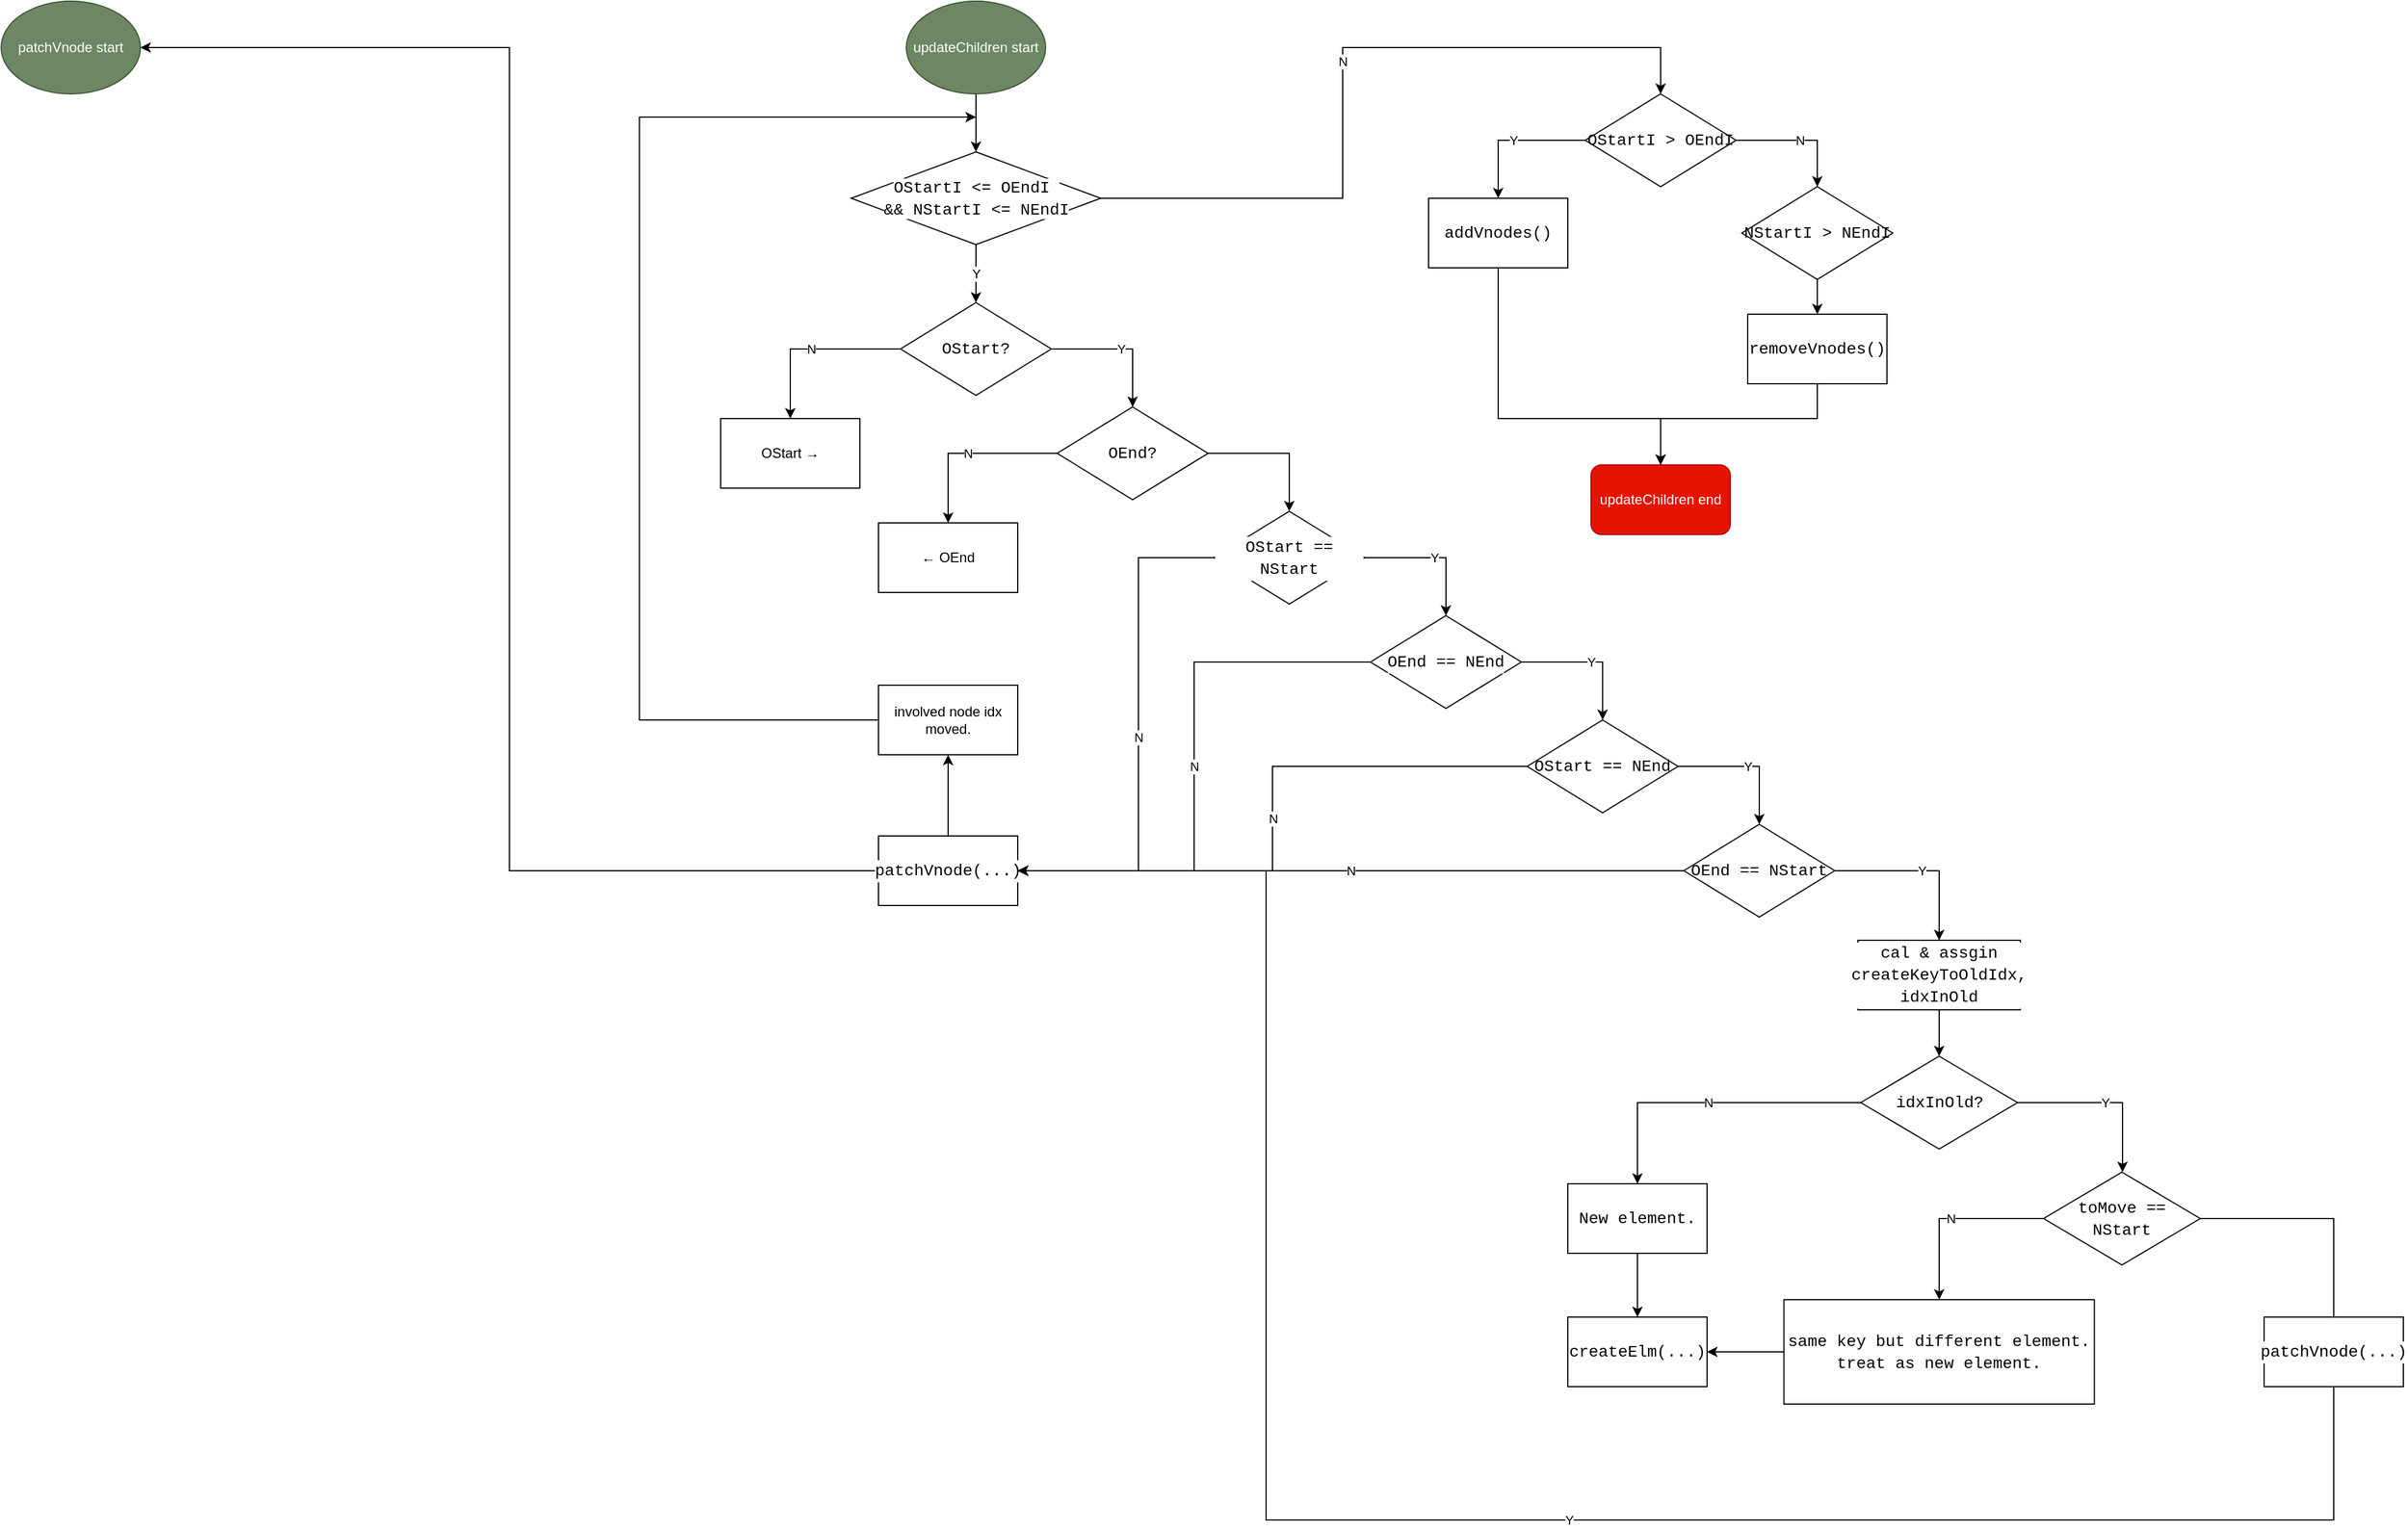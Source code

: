 <mxfile version="20.0.1" type="github">
  <diagram id="C5RBs43oDa-KdzZeNtuy" name="Page-1">
    <mxGraphModel dx="1865" dy="539" grid="1" gridSize="10" guides="1" tooltips="1" connect="1" arrows="1" fold="1" page="1" pageScale="1" pageWidth="827" pageHeight="1169" math="0" shadow="0">
      <root>
        <mxCell id="WIyWlLk6GJQsqaUBKTNV-0" />
        <mxCell id="WIyWlLk6GJQsqaUBKTNV-1" parent="WIyWlLk6GJQsqaUBKTNV-0" />
        <mxCell id="gv2cUn-TJVEhlQLOBf1I-4" style="edgeStyle=orthogonalEdgeStyle;rounded=0;orthogonalLoop=1;jettySize=auto;html=1;entryX=0.5;entryY=0;entryDx=0;entryDy=0;fontColor=#000000;" parent="WIyWlLk6GJQsqaUBKTNV-1" source="gv2cUn-TJVEhlQLOBf1I-1" target="gv2cUn-TJVEhlQLOBf1I-3" edge="1">
          <mxGeometry relative="1" as="geometry" />
        </mxCell>
        <mxCell id="gv2cUn-TJVEhlQLOBf1I-1" value="updateChildren start" style="ellipse;whiteSpace=wrap;html=1;labelBorderColor=none;fillColor=#6d8764;strokeColor=#3A5431;fontColor=#ffffff;" parent="WIyWlLk6GJQsqaUBKTNV-1" vertex="1">
          <mxGeometry x="330" y="120" width="120" height="80" as="geometry" />
        </mxCell>
        <mxCell id="gv2cUn-TJVEhlQLOBf1I-3" value="&lt;div style=&quot;font-family: Consolas, &amp;quot;Courier New&amp;quot;, monospace; font-size: 14px; line-height: 19px;&quot;&gt;&lt;span style=&quot;background-color: rgb(255, 255, 255);&quot;&gt;OStartI &amp;lt;= OEndI&amp;nbsp;&lt;/span&gt;&lt;/div&gt;&lt;div style=&quot;font-family: Consolas, &amp;quot;Courier New&amp;quot;, monospace; font-size: 14px; line-height: 19px;&quot;&gt;&lt;span style=&quot;background-color: rgb(255, 255, 255);&quot;&gt;&amp;amp;&amp;amp; NStartI &amp;lt;= NEndI&lt;/span&gt;&lt;/div&gt;" style="rhombus;whiteSpace=wrap;html=1;" parent="WIyWlLk6GJQsqaUBKTNV-1" vertex="1">
          <mxGeometry x="282.5" y="250" width="215" height="80" as="geometry" />
        </mxCell>
        <mxCell id="gv2cUn-TJVEhlQLOBf1I-5" value="&lt;div style=&quot;font-family: Consolas, &amp;quot;Courier New&amp;quot;, monospace; font-size: 14px; line-height: 19px;&quot;&gt;&lt;span style=&quot;background-color: rgb(255, 255, 255);&quot;&gt;OStart?&lt;/span&gt;&lt;/div&gt;" style="rhombus;whiteSpace=wrap;html=1;labelBackgroundColor=#FFFFFF;fontColor=#000000;" parent="WIyWlLk6GJQsqaUBKTNV-1" vertex="1">
          <mxGeometry x="325" y="380" width="130" height="80" as="geometry" />
        </mxCell>
        <mxCell id="gv2cUn-TJVEhlQLOBf1I-8" value="OStart →" style="whiteSpace=wrap;html=1;fontColor=#000000;labelBackgroundColor=#FFFFFF;" parent="WIyWlLk6GJQsqaUBKTNV-1" vertex="1">
          <mxGeometry x="170" y="480" width="120" height="60" as="geometry" />
        </mxCell>
        <mxCell id="gv2cUn-TJVEhlQLOBf1I-11" value="&lt;div style=&quot;font-family: Consolas, &amp;quot;Courier New&amp;quot;, monospace; font-size: 14px; line-height: 19px;&quot;&gt;&lt;span style=&quot;background-color: rgb(255, 255, 255);&quot;&gt;OEnd?&lt;/span&gt;&lt;/div&gt;" style="rhombus;whiteSpace=wrap;html=1;labelBackgroundColor=#FFFFFF;fontColor=#000000;" parent="WIyWlLk6GJQsqaUBKTNV-1" vertex="1">
          <mxGeometry x="460" y="470" width="130" height="80" as="geometry" />
        </mxCell>
        <mxCell id="gv2cUn-TJVEhlQLOBf1I-20" value="" style="endArrow=classic;html=1;rounded=0;fontColor=#000000;strokeColor=default;entryX=0.5;entryY=0;entryDx=0;entryDy=0;exitX=1;exitY=0.5;exitDx=0;exitDy=0;" parent="WIyWlLk6GJQsqaUBKTNV-1" source="gv2cUn-TJVEhlQLOBf1I-5" target="gv2cUn-TJVEhlQLOBf1I-11" edge="1">
          <mxGeometry relative="1" as="geometry">
            <mxPoint x="460" y="420" as="sourcePoint" />
            <mxPoint x="560" y="420" as="targetPoint" />
            <Array as="points">
              <mxPoint x="525" y="420" />
            </Array>
          </mxGeometry>
        </mxCell>
        <mxCell id="gv2cUn-TJVEhlQLOBf1I-21" value="Y" style="edgeLabel;resizable=0;html=1;align=center;verticalAlign=middle;labelBackgroundColor=#FFFFFF;fontColor=#000000;" parent="gv2cUn-TJVEhlQLOBf1I-20" connectable="0" vertex="1">
          <mxGeometry relative="1" as="geometry" />
        </mxCell>
        <mxCell id="gv2cUn-TJVEhlQLOBf1I-24" value="" style="endArrow=classic;html=1;rounded=0;fontColor=#000000;strokeColor=default;exitX=0;exitY=0.5;exitDx=0;exitDy=0;entryX=0.5;entryY=0;entryDx=0;entryDy=0;" parent="WIyWlLk6GJQsqaUBKTNV-1" source="gv2cUn-TJVEhlQLOBf1I-5" target="gv2cUn-TJVEhlQLOBf1I-8" edge="1">
          <mxGeometry relative="1" as="geometry">
            <mxPoint x="340" y="450" as="sourcePoint" />
            <mxPoint x="440" y="450" as="targetPoint" />
            <Array as="points">
              <mxPoint x="230" y="420" />
            </Array>
          </mxGeometry>
        </mxCell>
        <mxCell id="gv2cUn-TJVEhlQLOBf1I-25" value="N" style="edgeLabel;resizable=0;html=1;align=center;verticalAlign=middle;labelBackgroundColor=#FFFFFF;fontColor=#000000;" parent="gv2cUn-TJVEhlQLOBf1I-24" connectable="0" vertex="1">
          <mxGeometry relative="1" as="geometry" />
        </mxCell>
        <mxCell id="gv2cUn-TJVEhlQLOBf1I-33" value="← OEnd" style="whiteSpace=wrap;html=1;fontColor=#000000;labelBackgroundColor=#FFFFFF;" parent="WIyWlLk6GJQsqaUBKTNV-1" vertex="1">
          <mxGeometry x="306" y="570" width="120" height="60" as="geometry" />
        </mxCell>
        <mxCell id="gv2cUn-TJVEhlQLOBf1I-35" value="" style="endArrow=classic;html=1;rounded=0;fontColor=#000000;strokeColor=default;entryX=0.5;entryY=0;entryDx=0;entryDy=0;exitX=1;exitY=0.5;exitDx=0;exitDy=0;" parent="WIyWlLk6GJQsqaUBKTNV-1" source="gv2cUn-TJVEhlQLOBf1I-11" target="gv2cUn-TJVEhlQLOBf1I-39" edge="1">
          <mxGeometry relative="1" as="geometry">
            <mxPoint x="591" y="510" as="sourcePoint" />
            <mxPoint x="661" y="560" as="targetPoint" />
            <Array as="points">
              <mxPoint x="660" y="510" />
            </Array>
          </mxGeometry>
        </mxCell>
        <mxCell id="gv2cUn-TJVEhlQLOBf1I-37" value="" style="endArrow=classic;html=1;rounded=0;fontColor=#000000;strokeColor=default;exitX=0;exitY=0.5;exitDx=0;exitDy=0;entryX=0.5;entryY=0;entryDx=0;entryDy=0;" parent="WIyWlLk6GJQsqaUBKTNV-1" source="gv2cUn-TJVEhlQLOBf1I-11" target="gv2cUn-TJVEhlQLOBf1I-33" edge="1">
          <mxGeometry relative="1" as="geometry">
            <mxPoint x="461" y="510" as="sourcePoint" />
            <mxPoint x="576" y="540" as="targetPoint" />
            <Array as="points">
              <mxPoint x="366" y="510" />
            </Array>
          </mxGeometry>
        </mxCell>
        <mxCell id="gv2cUn-TJVEhlQLOBf1I-38" value="N" style="edgeLabel;resizable=0;html=1;align=center;verticalAlign=middle;labelBackgroundColor=#FFFFFF;fontColor=#000000;" parent="gv2cUn-TJVEhlQLOBf1I-37" connectable="0" vertex="1">
          <mxGeometry relative="1" as="geometry" />
        </mxCell>
        <mxCell id="gv2cUn-TJVEhlQLOBf1I-39" value="&lt;div style=&quot;font-family: Consolas, &amp;quot;Courier New&amp;quot;, monospace; font-size: 14px; line-height: 19px;&quot;&gt;&lt;div style=&quot;line-height: 19px;&quot;&gt;&lt;span style=&quot;background-color: rgb(255, 255, 255);&quot;&gt;OStart == NStart&lt;/span&gt;&lt;/div&gt;&lt;/div&gt;" style="rhombus;whiteSpace=wrap;html=1;labelBackgroundColor=#FFFFFF;fontColor=#000000;" parent="WIyWlLk6GJQsqaUBKTNV-1" vertex="1">
          <mxGeometry x="595" y="560" width="130" height="80" as="geometry" />
        </mxCell>
        <mxCell id="gv2cUn-TJVEhlQLOBf1I-100" style="edgeStyle=orthogonalEdgeStyle;rounded=0;orthogonalLoop=1;jettySize=auto;html=1;fontColor=default;strokeColor=default;entryX=0.5;entryY=1;entryDx=0;entryDy=0;" parent="WIyWlLk6GJQsqaUBKTNV-1" source="gv2cUn-TJVEhlQLOBf1I-40" target="gv2cUn-TJVEhlQLOBf1I-101" edge="1">
          <mxGeometry relative="1" as="geometry">
            <mxPoint x="500" y="950" as="targetPoint" />
          </mxGeometry>
        </mxCell>
        <mxCell id="gv2cUn-TJVEhlQLOBf1I-131" style="edgeStyle=orthogonalEdgeStyle;rounded=0;orthogonalLoop=1;jettySize=auto;html=1;fontColor=default;strokeColor=default;entryX=1;entryY=0.5;entryDx=0;entryDy=0;" parent="WIyWlLk6GJQsqaUBKTNV-1" source="gv2cUn-TJVEhlQLOBf1I-40" target="gv2cUn-TJVEhlQLOBf1I-128" edge="1">
          <mxGeometry relative="1" as="geometry">
            <mxPoint x="-170" y="480" as="targetPoint" />
          </mxGeometry>
        </mxCell>
        <mxCell id="gv2cUn-TJVEhlQLOBf1I-40" value="&lt;div style=&quot;font-family: Consolas, &amp;quot;Courier New&amp;quot;, monospace; font-size: 14px; line-height: 19px;&quot;&gt;&lt;span style=&quot;background-color: rgb(255, 255, 255);&quot;&gt;patchVnode(...)&lt;/span&gt;&lt;/div&gt;" style="whiteSpace=wrap;html=1;fontColor=#000000;labelBackgroundColor=#FFFFFF;" parent="WIyWlLk6GJQsqaUBKTNV-1" vertex="1">
          <mxGeometry x="306" y="840" width="120" height="60" as="geometry" />
        </mxCell>
        <mxCell id="gv2cUn-TJVEhlQLOBf1I-41" value="&lt;div style=&quot;font-family: Consolas, &amp;quot;Courier New&amp;quot;, monospace; font-size: 14px; line-height: 19px;&quot;&gt;&lt;div style=&quot;color: rgb(212, 212, 212); line-height: 19px;&quot;&gt;&lt;span style=&quot;color: rgb(0, 0, 0); background-color: rgb(255, 255, 255);&quot;&gt;OEnd == NEnd&lt;/span&gt;&lt;br&gt;&lt;/div&gt;&lt;/div&gt;" style="rhombus;whiteSpace=wrap;html=1;labelBackgroundColor=#FFFFFF;fontColor=#000000;" parent="WIyWlLk6GJQsqaUBKTNV-1" vertex="1">
          <mxGeometry x="730" y="650" width="130" height="80" as="geometry" />
        </mxCell>
        <mxCell id="gv2cUn-TJVEhlQLOBf1I-42" value="" style="endArrow=classic;html=1;rounded=0;fontColor=#000000;strokeColor=default;entryX=0.5;entryY=0;entryDx=0;entryDy=0;exitX=1;exitY=0.5;exitDx=0;exitDy=0;" parent="WIyWlLk6GJQsqaUBKTNV-1" source="gv2cUn-TJVEhlQLOBf1I-39" target="gv2cUn-TJVEhlQLOBf1I-41" edge="1">
          <mxGeometry relative="1" as="geometry">
            <mxPoint x="730" y="600" as="sourcePoint" />
            <mxPoint x="830" y="600" as="targetPoint" />
            <Array as="points">
              <mxPoint x="795" y="600" />
            </Array>
          </mxGeometry>
        </mxCell>
        <mxCell id="gv2cUn-TJVEhlQLOBf1I-43" value="Y" style="edgeLabel;resizable=0;html=1;align=center;verticalAlign=middle;labelBackgroundColor=#FFFFFF;fontColor=#000000;" parent="gv2cUn-TJVEhlQLOBf1I-42" connectable="0" vertex="1">
          <mxGeometry relative="1" as="geometry" />
        </mxCell>
        <mxCell id="gv2cUn-TJVEhlQLOBf1I-44" value="" style="endArrow=classic;html=1;rounded=0;fontColor=#000000;strokeColor=default;exitX=0;exitY=0.5;exitDx=0;exitDy=0;entryX=1;entryY=0.5;entryDx=0;entryDy=0;edgeStyle=orthogonalEdgeStyle;" parent="WIyWlLk6GJQsqaUBKTNV-1" source="gv2cUn-TJVEhlQLOBf1I-39" target="gv2cUn-TJVEhlQLOBf1I-40" edge="1">
          <mxGeometry relative="1" as="geometry">
            <mxPoint x="610" y="630" as="sourcePoint" />
            <mxPoint x="710" y="630" as="targetPoint" />
            <Array as="points">
              <mxPoint x="530" y="600" />
              <mxPoint x="530" y="870" />
            </Array>
          </mxGeometry>
        </mxCell>
        <mxCell id="gv2cUn-TJVEhlQLOBf1I-45" value="N" style="edgeLabel;resizable=0;html=1;align=center;verticalAlign=middle;labelBackgroundColor=#FFFFFF;fontColor=#000000;" parent="gv2cUn-TJVEhlQLOBf1I-44" connectable="0" vertex="1">
          <mxGeometry relative="1" as="geometry" />
        </mxCell>
        <mxCell id="gv2cUn-TJVEhlQLOBf1I-48" value="" style="endArrow=classic;html=1;rounded=0;fontColor=#000000;strokeColor=default;entryX=0.5;entryY=0;entryDx=0;entryDy=0;exitX=1;exitY=0.5;exitDx=0;exitDy=0;" parent="WIyWlLk6GJQsqaUBKTNV-1" source="gv2cUn-TJVEhlQLOBf1I-41" target="gv2cUn-TJVEhlQLOBf1I-53" edge="1">
          <mxGeometry relative="1" as="geometry">
            <mxPoint x="861" y="690" as="sourcePoint" />
            <mxPoint x="931" y="740" as="targetPoint" />
            <Array as="points">
              <mxPoint x="920" y="690" />
              <mxPoint x="930" y="690" />
            </Array>
          </mxGeometry>
        </mxCell>
        <mxCell id="gv2cUn-TJVEhlQLOBf1I-49" value="Y" style="edgeLabel;resizable=0;html=1;align=center;verticalAlign=middle;labelBackgroundColor=#FFFFFF;fontColor=#000000;" parent="gv2cUn-TJVEhlQLOBf1I-48" connectable="0" vertex="1">
          <mxGeometry relative="1" as="geometry" />
        </mxCell>
        <mxCell id="gv2cUn-TJVEhlQLOBf1I-50" value="" style="endArrow=classic;html=1;rounded=0;fontColor=#000000;strokeColor=default;exitX=0;exitY=0.5;exitDx=0;exitDy=0;entryX=1;entryY=0.5;entryDx=0;entryDy=0;edgeStyle=orthogonalEdgeStyle;" parent="WIyWlLk6GJQsqaUBKTNV-1" source="gv2cUn-TJVEhlQLOBf1I-41" target="gv2cUn-TJVEhlQLOBf1I-40" edge="1">
          <mxGeometry relative="1" as="geometry">
            <mxPoint x="731" y="690" as="sourcePoint" />
            <mxPoint x="636" y="750" as="targetPoint" />
          </mxGeometry>
        </mxCell>
        <mxCell id="gv2cUn-TJVEhlQLOBf1I-51" value="N" style="edgeLabel;resizable=0;html=1;align=center;verticalAlign=middle;labelBackgroundColor=#FFFFFF;fontColor=#000000;" parent="gv2cUn-TJVEhlQLOBf1I-50" connectable="0" vertex="1">
          <mxGeometry relative="1" as="geometry" />
        </mxCell>
        <mxCell id="gv2cUn-TJVEhlQLOBf1I-53" value="&lt;div style=&quot;font-family: Consolas, &amp;quot;Courier New&amp;quot;, monospace; font-size: 14px; line-height: 19px;&quot;&gt;&lt;div style=&quot;line-height: 19px;&quot;&gt;&lt;font&gt;O&lt;/font&gt;&lt;span style=&quot;&quot;&gt;Start&lt;/span&gt;&lt;font&gt;&amp;nbsp;==&amp;nbsp;&lt;/font&gt;&lt;span style=&quot;&quot;&gt;NEnd&lt;/span&gt;&lt;/div&gt;&lt;/div&gt;" style="rhombus;whiteSpace=wrap;html=1;labelBackgroundColor=none;fontColor=default;" parent="WIyWlLk6GJQsqaUBKTNV-1" vertex="1">
          <mxGeometry x="865" y="740" width="130" height="80" as="geometry" />
        </mxCell>
        <mxCell id="gv2cUn-TJVEhlQLOBf1I-55" value="&lt;div style=&quot;font-family: Consolas, &amp;quot;Courier New&amp;quot;, monospace; font-size: 14px; line-height: 19px;&quot;&gt;&lt;div style=&quot;line-height: 19px;&quot;&gt;&lt;font&gt;O&lt;/font&gt;&lt;span style=&quot;&quot;&gt;End ==&lt;/span&gt;&lt;font&gt;&amp;nbsp;&lt;/font&gt;&lt;span style=&quot;&quot;&gt;NStart&lt;/span&gt;&lt;/div&gt;&lt;/div&gt;" style="rhombus;whiteSpace=wrap;html=1;labelBackgroundColor=none;fontColor=default;" parent="WIyWlLk6GJQsqaUBKTNV-1" vertex="1">
          <mxGeometry x="1000" y="830" width="130" height="80" as="geometry" />
        </mxCell>
        <mxCell id="gv2cUn-TJVEhlQLOBf1I-56" value="" style="endArrow=classic;html=1;rounded=0;fontColor=#000000;strokeColor=default;entryX=0.5;entryY=0;entryDx=0;entryDy=0;exitX=1;exitY=0.5;exitDx=0;exitDy=0;" parent="WIyWlLk6GJQsqaUBKTNV-1" source="gv2cUn-TJVEhlQLOBf1I-53" target="gv2cUn-TJVEhlQLOBf1I-55" edge="1">
          <mxGeometry relative="1" as="geometry">
            <mxPoint x="1000" y="780" as="sourcePoint" />
            <mxPoint x="1100" y="780" as="targetPoint" />
            <Array as="points">
              <mxPoint x="1065" y="780" />
            </Array>
          </mxGeometry>
        </mxCell>
        <mxCell id="gv2cUn-TJVEhlQLOBf1I-57" value="Y" style="edgeLabel;resizable=0;html=1;align=center;verticalAlign=middle;labelBackgroundColor=#FFFFFF;fontColor=#000000;" parent="gv2cUn-TJVEhlQLOBf1I-56" connectable="0" vertex="1">
          <mxGeometry relative="1" as="geometry" />
        </mxCell>
        <mxCell id="gv2cUn-TJVEhlQLOBf1I-58" value="" style="endArrow=classic;html=1;rounded=0;fontColor=#000000;strokeColor=default;exitX=0;exitY=0.5;exitDx=0;exitDy=0;entryX=1;entryY=0.5;entryDx=0;entryDy=0;edgeStyle=orthogonalEdgeStyle;" parent="WIyWlLk6GJQsqaUBKTNV-1" source="gv2cUn-TJVEhlQLOBf1I-53" target="gv2cUn-TJVEhlQLOBf1I-40" edge="1">
          <mxGeometry relative="1" as="geometry">
            <mxPoint x="880" y="810" as="sourcePoint" />
            <mxPoint x="770" y="840" as="targetPoint" />
          </mxGeometry>
        </mxCell>
        <mxCell id="gv2cUn-TJVEhlQLOBf1I-59" value="N" style="edgeLabel;resizable=0;html=1;align=center;verticalAlign=middle;labelBackgroundColor=#FFFFFF;fontColor=#000000;" parent="gv2cUn-TJVEhlQLOBf1I-58" connectable="0" vertex="1">
          <mxGeometry relative="1" as="geometry" />
        </mxCell>
        <mxCell id="gv2cUn-TJVEhlQLOBf1I-62" value="" style="endArrow=classic;html=1;rounded=0;fontColor=#000000;strokeColor=default;entryX=0.5;entryY=0;entryDx=0;entryDy=0;exitX=1;exitY=0.5;exitDx=0;exitDy=0;edgeStyle=orthogonalEdgeStyle;" parent="WIyWlLk6GJQsqaUBKTNV-1" source="gv2cUn-TJVEhlQLOBf1I-55" target="gv2cUn-TJVEhlQLOBf1I-66" edge="1">
          <mxGeometry relative="1" as="geometry">
            <mxPoint x="1131" y="870" as="sourcePoint" />
            <mxPoint x="1201" y="920" as="targetPoint" />
          </mxGeometry>
        </mxCell>
        <mxCell id="gv2cUn-TJVEhlQLOBf1I-63" value="Y" style="edgeLabel;resizable=0;html=1;align=center;verticalAlign=middle;labelBackgroundColor=#FFFFFF;fontColor=#000000;" parent="gv2cUn-TJVEhlQLOBf1I-62" connectable="0" vertex="1">
          <mxGeometry relative="1" as="geometry" />
        </mxCell>
        <mxCell id="gv2cUn-TJVEhlQLOBf1I-64" value="" style="endArrow=classic;html=1;rounded=0;fontColor=#000000;strokeColor=default;exitX=0;exitY=0.5;exitDx=0;exitDy=0;entryX=1;entryY=0.5;entryDx=0;entryDy=0;edgeStyle=orthogonalEdgeStyle;" parent="WIyWlLk6GJQsqaUBKTNV-1" source="gv2cUn-TJVEhlQLOBf1I-55" target="gv2cUn-TJVEhlQLOBf1I-40" edge="1">
          <mxGeometry relative="1" as="geometry">
            <mxPoint x="1001" y="870" as="sourcePoint" />
            <mxPoint x="906" y="930" as="targetPoint" />
          </mxGeometry>
        </mxCell>
        <mxCell id="gv2cUn-TJVEhlQLOBf1I-65" value="N" style="edgeLabel;resizable=0;html=1;align=center;verticalAlign=middle;labelBackgroundColor=#FFFFFF;fontColor=#000000;" parent="gv2cUn-TJVEhlQLOBf1I-64" connectable="0" vertex="1">
          <mxGeometry relative="1" as="geometry" />
        </mxCell>
        <mxCell id="gv2cUn-TJVEhlQLOBf1I-70" style="edgeStyle=orthogonalEdgeStyle;rounded=0;orthogonalLoop=1;jettySize=auto;html=1;entryX=0.5;entryY=0;entryDx=0;entryDy=0;fontColor=default;strokeColor=default;" parent="WIyWlLk6GJQsqaUBKTNV-1" source="gv2cUn-TJVEhlQLOBf1I-66" target="gv2cUn-TJVEhlQLOBf1I-69" edge="1">
          <mxGeometry relative="1" as="geometry" />
        </mxCell>
        <mxCell id="gv2cUn-TJVEhlQLOBf1I-66" value="&lt;div style=&quot;font-family: Consolas, &amp;quot;Courier New&amp;quot;, monospace; font-size: 14px; line-height: 19px;&quot;&gt;cal &amp;amp; assgin&lt;/div&gt;&lt;div style=&quot;font-family: Consolas, &amp;quot;Courier New&amp;quot;, monospace; font-size: 14px; line-height: 19px;&quot;&gt;&lt;span style=&quot;&quot;&gt;createKeyToOldIdx,&lt;/span&gt;&lt;/div&gt;&lt;div style=&quot;font-family: Consolas, &amp;quot;Courier New&amp;quot;, monospace; font-size: 14px; line-height: 19px;&quot;&gt;idxInOld&lt;/div&gt;" style="rounded=0;whiteSpace=wrap;html=1;labelBackgroundColor=default;fontColor=default;" parent="WIyWlLk6GJQsqaUBKTNV-1" vertex="1">
          <mxGeometry x="1150" y="930" width="140" height="60" as="geometry" />
        </mxCell>
        <mxCell id="gv2cUn-TJVEhlQLOBf1I-69" value="&lt;div style=&quot;font-family: Consolas, &amp;quot;Courier New&amp;quot;, monospace; font-size: 14px; line-height: 19px;&quot;&gt;&lt;div style=&quot;line-height: 19px;&quot;&gt;&lt;div style=&quot;line-height: 19px;&quot;&gt;&lt;span style=&quot;&quot;&gt;idxInOld&lt;/span&gt;&lt;span style=&quot;&quot;&gt;?&lt;/span&gt;&lt;/div&gt;&lt;/div&gt;&lt;/div&gt;" style="rhombus;whiteSpace=wrap;html=1;labelBackgroundColor=none;fontColor=default;" parent="WIyWlLk6GJQsqaUBKTNV-1" vertex="1">
          <mxGeometry x="1152.5" y="1030" width="135" height="80" as="geometry" />
        </mxCell>
        <mxCell id="gv2cUn-TJVEhlQLOBf1I-81" value="" style="endArrow=classic;html=1;rounded=0;fontColor=#000000;strokeColor=default;entryX=0.5;entryY=0;entryDx=0;entryDy=0;exitX=1;exitY=0.5;exitDx=0;exitDy=0;edgeStyle=orthogonalEdgeStyle;" parent="WIyWlLk6GJQsqaUBKTNV-1" source="gv2cUn-TJVEhlQLOBf1I-69" target="gv2cUn-TJVEhlQLOBf1I-87" edge="1">
          <mxGeometry relative="1" as="geometry">
            <mxPoint x="1290" y="1070" as="sourcePoint" />
            <mxPoint x="1380" y="1130" as="targetPoint" />
            <Array as="points">
              <mxPoint x="1378" y="1070" />
              <mxPoint x="1378" y="1130" />
            </Array>
          </mxGeometry>
        </mxCell>
        <mxCell id="gv2cUn-TJVEhlQLOBf1I-82" value="Y" style="edgeLabel;resizable=0;html=1;align=center;verticalAlign=middle;labelBackgroundColor=#FFFFFF;fontColor=#000000;" parent="gv2cUn-TJVEhlQLOBf1I-81" connectable="0" vertex="1">
          <mxGeometry relative="1" as="geometry" />
        </mxCell>
        <mxCell id="gv2cUn-TJVEhlQLOBf1I-83" value="" style="endArrow=classic;html=1;rounded=0;fontColor=#000000;strokeColor=default;edgeStyle=orthogonalEdgeStyle;exitX=0;exitY=0.5;exitDx=0;exitDy=0;entryX=0.5;entryY=0;entryDx=0;entryDy=0;" parent="WIyWlLk6GJQsqaUBKTNV-1" source="gv2cUn-TJVEhlQLOBf1I-69" target="gv2cUn-TJVEhlQLOBf1I-85" edge="1">
          <mxGeometry relative="1" as="geometry">
            <mxPoint x="1150" y="1070" as="sourcePoint" />
            <mxPoint x="1060" y="1130" as="targetPoint" />
          </mxGeometry>
        </mxCell>
        <mxCell id="gv2cUn-TJVEhlQLOBf1I-84" value="N" style="edgeLabel;resizable=0;html=1;align=center;verticalAlign=middle;labelBackgroundColor=#FFFFFF;fontColor=#000000;" parent="gv2cUn-TJVEhlQLOBf1I-83" connectable="0" vertex="1">
          <mxGeometry relative="1" as="geometry" />
        </mxCell>
        <mxCell id="gv2cUn-TJVEhlQLOBf1I-97" style="edgeStyle=orthogonalEdgeStyle;rounded=0;orthogonalLoop=1;jettySize=auto;html=1;entryX=0.5;entryY=0;entryDx=0;entryDy=0;fontColor=default;strokeColor=default;" parent="WIyWlLk6GJQsqaUBKTNV-1" source="gv2cUn-TJVEhlQLOBf1I-85" target="gv2cUn-TJVEhlQLOBf1I-96" edge="1">
          <mxGeometry relative="1" as="geometry" />
        </mxCell>
        <mxCell id="gv2cUn-TJVEhlQLOBf1I-85" value="&lt;div style=&quot;font-family: Consolas, &amp;quot;Courier New&amp;quot;, monospace; font-size: 14px; line-height: 19px;&quot;&gt;&lt;span style=&quot;&quot;&gt;New element.&lt;/span&gt;&lt;/div&gt;" style="rounded=0;whiteSpace=wrap;html=1;labelBackgroundColor=none;fontColor=default;" parent="WIyWlLk6GJQsqaUBKTNV-1" vertex="1">
          <mxGeometry x="900" y="1140" width="120" height="60" as="geometry" />
        </mxCell>
        <mxCell id="gv2cUn-TJVEhlQLOBf1I-87" value="&lt;div style=&quot;font-family: Consolas, &amp;quot;Courier New&amp;quot;, monospace; font-size: 14px; line-height: 19px;&quot;&gt;&lt;div style=&quot;line-height: 19px;&quot;&gt;&lt;div style=&quot;line-height: 19px;&quot;&gt;toMove == NStart&lt;/div&gt;&lt;/div&gt;&lt;/div&gt;" style="rhombus;whiteSpace=wrap;html=1;labelBackgroundColor=none;fontColor=default;" parent="WIyWlLk6GJQsqaUBKTNV-1" vertex="1">
          <mxGeometry x="1310" y="1130" width="135" height="80" as="geometry" />
        </mxCell>
        <mxCell id="gv2cUn-TJVEhlQLOBf1I-91" value="" style="endArrow=classic;html=1;rounded=0;fontColor=#000000;strokeColor=default;exitX=1;exitY=0.5;exitDx=0;exitDy=0;edgeStyle=orthogonalEdgeStyle;entryX=1;entryY=0.5;entryDx=0;entryDy=0;" parent="WIyWlLk6GJQsqaUBKTNV-1" source="gv2cUn-TJVEhlQLOBf1I-87" target="gv2cUn-TJVEhlQLOBf1I-40" edge="1">
          <mxGeometry relative="1" as="geometry">
            <mxPoint x="1470" y="1169.05" as="sourcePoint" />
            <mxPoint x="410" y="1020" as="targetPoint" />
            <Array as="points">
              <mxPoint x="1560" y="1170" />
              <mxPoint x="1560" y="1430" />
              <mxPoint x="640" y="1430" />
              <mxPoint x="640" y="870" />
            </Array>
          </mxGeometry>
        </mxCell>
        <mxCell id="gv2cUn-TJVEhlQLOBf1I-92" value="Y" style="edgeLabel;resizable=0;html=1;align=center;verticalAlign=middle;labelBackgroundColor=#FFFFFF;fontColor=#000000;" parent="gv2cUn-TJVEhlQLOBf1I-91" connectable="0" vertex="1">
          <mxGeometry relative="1" as="geometry" />
        </mxCell>
        <mxCell id="gv2cUn-TJVEhlQLOBf1I-93" value="" style="endArrow=classic;html=1;rounded=0;fontColor=#000000;strokeColor=default;edgeStyle=orthogonalEdgeStyle;exitX=0;exitY=0.5;exitDx=0;exitDy=0;entryX=0.5;entryY=0;entryDx=0;entryDy=0;" parent="WIyWlLk6GJQsqaUBKTNV-1" source="gv2cUn-TJVEhlQLOBf1I-87" target="gv2cUn-TJVEhlQLOBf1I-95" edge="1">
          <mxGeometry relative="1" as="geometry">
            <mxPoint x="1302.5" y="1169.05" as="sourcePoint" />
            <mxPoint x="1210" y="1239.05" as="targetPoint" />
          </mxGeometry>
        </mxCell>
        <mxCell id="gv2cUn-TJVEhlQLOBf1I-94" value="N" style="edgeLabel;resizable=0;html=1;align=center;verticalAlign=middle;labelBackgroundColor=#FFFFFF;fontColor=#000000;" parent="gv2cUn-TJVEhlQLOBf1I-93" connectable="0" vertex="1">
          <mxGeometry relative="1" as="geometry" />
        </mxCell>
        <mxCell id="gv2cUn-TJVEhlQLOBf1I-98" style="edgeStyle=orthogonalEdgeStyle;rounded=0;orthogonalLoop=1;jettySize=auto;html=1;entryX=1;entryY=0.5;entryDx=0;entryDy=0;fontColor=default;strokeColor=default;" parent="WIyWlLk6GJQsqaUBKTNV-1" source="gv2cUn-TJVEhlQLOBf1I-95" target="gv2cUn-TJVEhlQLOBf1I-96" edge="1">
          <mxGeometry relative="1" as="geometry" />
        </mxCell>
        <mxCell id="gv2cUn-TJVEhlQLOBf1I-95" value="&lt;div style=&quot;font-family: Consolas, &amp;quot;Courier New&amp;quot;, monospace; font-size: 14px; line-height: 19px;&quot;&gt;&lt;span style=&quot;&quot;&gt;same key but different element. treat as new element.&lt;/span&gt;&lt;/div&gt;" style="rounded=0;whiteSpace=wrap;html=1;labelBackgroundColor=default;fontColor=default;" parent="WIyWlLk6GJQsqaUBKTNV-1" vertex="1">
          <mxGeometry x="1086.25" y="1240" width="267.5" height="90" as="geometry" />
        </mxCell>
        <mxCell id="gv2cUn-TJVEhlQLOBf1I-96" value="&lt;span style=&quot;font-family: Consolas, &amp;quot;Courier New&amp;quot;, monospace; font-size: 14px;&quot;&gt;createElm(...)&lt;/span&gt;" style="rounded=0;whiteSpace=wrap;html=1;labelBackgroundColor=default;fontColor=default;" parent="WIyWlLk6GJQsqaUBKTNV-1" vertex="1">
          <mxGeometry x="900" y="1255" width="120" height="60" as="geometry" />
        </mxCell>
        <mxCell id="gv2cUn-TJVEhlQLOBf1I-108" style="edgeStyle=orthogonalEdgeStyle;rounded=0;orthogonalLoop=1;jettySize=auto;html=1;fontColor=default;strokeColor=default;exitX=0;exitY=0.5;exitDx=0;exitDy=0;" parent="WIyWlLk6GJQsqaUBKTNV-1" source="gv2cUn-TJVEhlQLOBf1I-101" edge="1">
          <mxGeometry relative="1" as="geometry">
            <mxPoint x="390" y="220" as="targetPoint" />
            <Array as="points">
              <mxPoint x="100" y="740" />
              <mxPoint x="100" y="220" />
            </Array>
          </mxGeometry>
        </mxCell>
        <mxCell id="gv2cUn-TJVEhlQLOBf1I-101" value="involved node idx moved." style="rounded=0;whiteSpace=wrap;html=1;labelBackgroundColor=default;fontColor=default;" parent="WIyWlLk6GJQsqaUBKTNV-1" vertex="1">
          <mxGeometry x="306" y="710" width="120" height="60" as="geometry" />
        </mxCell>
        <mxCell id="gv2cUn-TJVEhlQLOBf1I-104" value="&lt;div style=&quot;font-family: Consolas, &amp;quot;Courier New&amp;quot;, monospace; font-size: 14px; line-height: 19px;&quot;&gt;&lt;span style=&quot;background-color: rgb(255, 255, 255);&quot;&gt;patchVnode(...)&lt;/span&gt;&lt;/div&gt;" style="whiteSpace=wrap;html=1;fontColor=#000000;labelBackgroundColor=#FFFFFF;" parent="WIyWlLk6GJQsqaUBKTNV-1" vertex="1">
          <mxGeometry x="1500" y="1255" width="120" height="60" as="geometry" />
        </mxCell>
        <mxCell id="gv2cUn-TJVEhlQLOBf1I-110" value="" style="endArrow=classic;html=1;rounded=0;fontColor=#000000;strokeColor=default;entryX=0.5;entryY=0;entryDx=0;entryDy=0;exitX=0.5;exitY=1;exitDx=0;exitDy=0;edgeStyle=orthogonalEdgeStyle;" parent="WIyWlLk6GJQsqaUBKTNV-1" source="gv2cUn-TJVEhlQLOBf1I-3" target="gv2cUn-TJVEhlQLOBf1I-5" edge="1">
          <mxGeometry relative="1" as="geometry">
            <mxPoint x="440" y="340.0" as="sourcePoint" />
            <mxPoint x="510" y="390.0" as="targetPoint" />
          </mxGeometry>
        </mxCell>
        <mxCell id="gv2cUn-TJVEhlQLOBf1I-111" value="Y" style="edgeLabel;resizable=0;html=1;align=center;verticalAlign=middle;labelBackgroundColor=#FFFFFF;fontColor=#000000;" parent="gv2cUn-TJVEhlQLOBf1I-110" connectable="0" vertex="1">
          <mxGeometry relative="1" as="geometry" />
        </mxCell>
        <mxCell id="gv2cUn-TJVEhlQLOBf1I-112" value="" style="endArrow=classic;html=1;rounded=0;fontColor=#000000;strokeColor=default;exitX=1;exitY=0.5;exitDx=0;exitDy=0;edgeStyle=orthogonalEdgeStyle;entryX=0.5;entryY=0;entryDx=0;entryDy=0;" parent="WIyWlLk6GJQsqaUBKTNV-1" source="gv2cUn-TJVEhlQLOBf1I-3" target="gv2cUn-TJVEhlQLOBf1I-115" edge="1">
          <mxGeometry relative="1" as="geometry">
            <mxPoint x="500" y="290" as="sourcePoint" />
            <mxPoint x="590" y="290" as="targetPoint" />
            <Array as="points">
              <mxPoint x="706" y="290" />
              <mxPoint x="706" y="160" />
              <mxPoint x="980" y="160" />
            </Array>
          </mxGeometry>
        </mxCell>
        <mxCell id="gv2cUn-TJVEhlQLOBf1I-113" value="N" style="edgeLabel;resizable=0;html=1;align=center;verticalAlign=middle;labelBackgroundColor=#FFFFFF;fontColor=#000000;" parent="gv2cUn-TJVEhlQLOBf1I-112" connectable="0" vertex="1">
          <mxGeometry relative="1" as="geometry" />
        </mxCell>
        <mxCell id="gv2cUn-TJVEhlQLOBf1I-115" value="&lt;div style=&quot;font-family: Consolas, &amp;quot;Courier New&amp;quot;, monospace; font-size: 14px; line-height: 19px;&quot;&gt;&lt;div style=&quot;line-height: 19px;&quot;&gt;&lt;span style=&quot;&quot;&gt;OStartI&lt;/span&gt;&amp;nbsp;&amp;gt; O&lt;span style=&quot;&quot;&gt;EndI&lt;/span&gt;&lt;/div&gt;&lt;/div&gt;" style="rhombus;whiteSpace=wrap;html=1;labelBackgroundColor=none;fontColor=default;" parent="WIyWlLk6GJQsqaUBKTNV-1" vertex="1">
          <mxGeometry x="915" y="200" width="130" height="80" as="geometry" />
        </mxCell>
        <mxCell id="gv2cUn-TJVEhlQLOBf1I-124" style="edgeStyle=orthogonalEdgeStyle;rounded=0;orthogonalLoop=1;jettySize=auto;html=1;entryX=0.5;entryY=0;entryDx=0;entryDy=0;fontColor=default;strokeColor=default;" parent="WIyWlLk6GJQsqaUBKTNV-1" source="gv2cUn-TJVEhlQLOBf1I-116" target="gv2cUn-TJVEhlQLOBf1I-123" edge="1">
          <mxGeometry relative="1" as="geometry" />
        </mxCell>
        <mxCell id="gv2cUn-TJVEhlQLOBf1I-116" value="&lt;div style=&quot;font-family: Consolas, &amp;quot;Courier New&amp;quot;, monospace; font-size: 14px; line-height: 19px;&quot;&gt;&lt;div style=&quot;line-height: 19px;&quot;&gt;&lt;span style=&quot;&quot;&gt;NStartI&lt;/span&gt;&amp;nbsp;&amp;gt; N&lt;span style=&quot;&quot;&gt;EndI&lt;/span&gt;&lt;/div&gt;&lt;/div&gt;" style="rhombus;whiteSpace=wrap;html=1;labelBackgroundColor=none;fontColor=default;" parent="WIyWlLk6GJQsqaUBKTNV-1" vertex="1">
          <mxGeometry x="1050" y="280" width="130" height="80" as="geometry" />
        </mxCell>
        <mxCell id="gv2cUn-TJVEhlQLOBf1I-127" style="edgeStyle=orthogonalEdgeStyle;rounded=0;orthogonalLoop=1;jettySize=auto;html=1;fontColor=default;strokeColor=default;entryX=0.5;entryY=0;entryDx=0;entryDy=0;" parent="WIyWlLk6GJQsqaUBKTNV-1" source="gv2cUn-TJVEhlQLOBf1I-117" target="gv2cUn-TJVEhlQLOBf1I-125" edge="1">
          <mxGeometry relative="1" as="geometry">
            <mxPoint x="980" y="480" as="targetPoint" />
            <Array as="points">
              <mxPoint x="840" y="480" />
              <mxPoint x="980" y="480" />
            </Array>
          </mxGeometry>
        </mxCell>
        <mxCell id="gv2cUn-TJVEhlQLOBf1I-117" value="&lt;div style=&quot;font-family: Consolas, &amp;quot;Courier New&amp;quot;, monospace; font-size: 14px; line-height: 19px;&quot;&gt;&lt;span style=&quot;&quot;&gt;addVnodes()&lt;/span&gt;&lt;/div&gt;" style="whiteSpace=wrap;html=1;fontColor=default;labelBackgroundColor=none;" parent="WIyWlLk6GJQsqaUBKTNV-1" vertex="1">
          <mxGeometry x="780" y="290" width="120" height="60" as="geometry" />
        </mxCell>
        <mxCell id="gv2cUn-TJVEhlQLOBf1I-119" value="" style="endArrow=classic;html=1;rounded=0;fontColor=#000000;strokeColor=default;exitX=0;exitY=0.5;exitDx=0;exitDy=0;entryX=0.5;entryY=0;entryDx=0;entryDy=0;edgeStyle=orthogonalEdgeStyle;" parent="WIyWlLk6GJQsqaUBKTNV-1" source="gv2cUn-TJVEhlQLOBf1I-115" target="gv2cUn-TJVEhlQLOBf1I-117" edge="1">
          <mxGeometry relative="1" as="geometry">
            <mxPoint x="905" y="230" as="sourcePoint" />
            <mxPoint x="810" y="290" as="targetPoint" />
          </mxGeometry>
        </mxCell>
        <mxCell id="gv2cUn-TJVEhlQLOBf1I-120" value="Y" style="edgeLabel;resizable=0;html=1;align=center;verticalAlign=middle;labelBackgroundColor=#FFFFFF;fontColor=#000000;" parent="gv2cUn-TJVEhlQLOBf1I-119" connectable="0" vertex="1">
          <mxGeometry relative="1" as="geometry" />
        </mxCell>
        <mxCell id="gv2cUn-TJVEhlQLOBf1I-121" value="" style="endArrow=classic;html=1;rounded=0;fontColor=#000000;strokeColor=default;entryX=0.5;entryY=0;entryDx=0;entryDy=0;exitX=1;exitY=0.5;exitDx=0;exitDy=0;edgeStyle=orthogonalEdgeStyle;" parent="WIyWlLk6GJQsqaUBKTNV-1" source="gv2cUn-TJVEhlQLOBf1I-115" target="gv2cUn-TJVEhlQLOBf1I-116" edge="1">
          <mxGeometry relative="1" as="geometry">
            <mxPoint x="1075" y="230" as="sourcePoint" />
            <mxPoint x="1145" y="280" as="targetPoint" />
          </mxGeometry>
        </mxCell>
        <mxCell id="gv2cUn-TJVEhlQLOBf1I-122" value="N" style="edgeLabel;resizable=0;html=1;align=center;verticalAlign=middle;labelBackgroundColor=#FFFFFF;fontColor=#000000;" parent="gv2cUn-TJVEhlQLOBf1I-121" connectable="0" vertex="1">
          <mxGeometry relative="1" as="geometry" />
        </mxCell>
        <mxCell id="gv2cUn-TJVEhlQLOBf1I-126" style="edgeStyle=orthogonalEdgeStyle;rounded=0;orthogonalLoop=1;jettySize=auto;html=1;entryX=0.5;entryY=0;entryDx=0;entryDy=0;fontColor=default;strokeColor=default;" parent="WIyWlLk6GJQsqaUBKTNV-1" source="gv2cUn-TJVEhlQLOBf1I-123" target="gv2cUn-TJVEhlQLOBf1I-125" edge="1">
          <mxGeometry relative="1" as="geometry">
            <Array as="points">
              <mxPoint x="1115" y="480" />
              <mxPoint x="980" y="480" />
            </Array>
          </mxGeometry>
        </mxCell>
        <mxCell id="gv2cUn-TJVEhlQLOBf1I-123" value="&lt;div style=&quot;font-family: Consolas, &amp;quot;Courier New&amp;quot;, monospace; font-size: 14px; line-height: 19px;&quot;&gt;&lt;span style=&quot;&quot;&gt;removeVnodes()&lt;/span&gt;&lt;/div&gt;" style="whiteSpace=wrap;html=1;fontColor=default;labelBackgroundColor=none;" parent="WIyWlLk6GJQsqaUBKTNV-1" vertex="1">
          <mxGeometry x="1055" y="390" width="120" height="60" as="geometry" />
        </mxCell>
        <mxCell id="gv2cUn-TJVEhlQLOBf1I-125" value="&lt;span style=&quot;&quot;&gt;updateChildren end&lt;br&gt;&lt;/span&gt;" style="rounded=1;whiteSpace=wrap;html=1;labelBackgroundColor=none;fillColor=#e51400;strokeColor=#B20000;fontColor=#ffffff;" parent="WIyWlLk6GJQsqaUBKTNV-1" vertex="1">
          <mxGeometry x="920" y="520" width="120" height="60" as="geometry" />
        </mxCell>
        <mxCell id="gv2cUn-TJVEhlQLOBf1I-128" value="patchVnode start" style="ellipse;whiteSpace=wrap;html=1;labelBackgroundColor=none;labelBorderColor=none;fontColor=#ffffff;fillColor=#6d8764;strokeColor=#3A5431;" parent="WIyWlLk6GJQsqaUBKTNV-1" vertex="1">
          <mxGeometry x="-450" y="120" width="120" height="80" as="geometry" />
        </mxCell>
      </root>
    </mxGraphModel>
  </diagram>
</mxfile>
